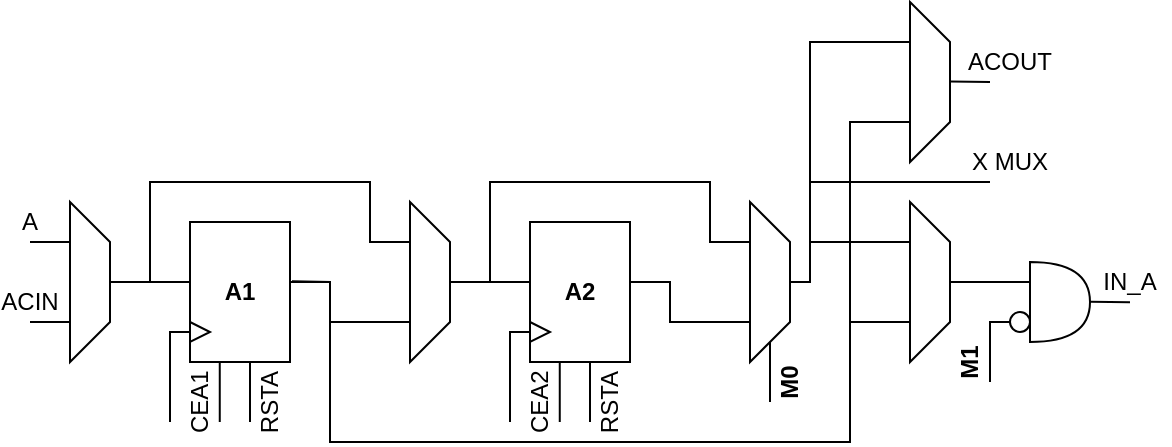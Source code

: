 <mxfile version="13.9.9" type="device" pages="4"><diagram id="0EGLGJ-6xeTNkMCP9QN9" name="A Path"><mxGraphModel dx="1422" dy="822" grid="1" gridSize="10" guides="1" tooltips="1" connect="1" arrows="1" fold="1" page="1" pageScale="1" pageWidth="1654" pageHeight="1169" math="0" shadow="0"><root><mxCell id="YcyTxkhr4SSMEfFT0MmI-0"/><mxCell id="YcyTxkhr4SSMEfFT0MmI-1" parent="YcyTxkhr4SSMEfFT0MmI-0"/><mxCell id="PxpenzFUT7rPmwKeaKAV-1" value="" style="shape=trapezoid;perimeter=trapezoidPerimeter;whiteSpace=wrap;html=1;fixedSize=1;direction=south;" parent="YcyTxkhr4SSMEfFT0MmI-1" vertex="1"><mxGeometry x="200" y="150" width="20" height="80" as="geometry"/></mxCell><mxCell id="PxpenzFUT7rPmwKeaKAV-2" value="" style="endArrow=none;html=1;entryX=0.25;entryY=1;entryDx=0;entryDy=0;" parent="YcyTxkhr4SSMEfFT0MmI-1" target="PxpenzFUT7rPmwKeaKAV-1" edge="1"><mxGeometry x="180.0" y="150" width="50" height="50" as="geometry"><mxPoint x="180.0" y="170" as="sourcePoint"/><mxPoint x="160" y="170" as="targetPoint"/></mxGeometry></mxCell><mxCell id="PxpenzFUT7rPmwKeaKAV-3" value="" style="endArrow=none;html=1;entryX=0.75;entryY=1;entryDx=0;entryDy=0;" parent="YcyTxkhr4SSMEfFT0MmI-1" target="PxpenzFUT7rPmwKeaKAV-1" edge="1"><mxGeometry x="180.0" y="150" width="50" height="50" as="geometry"><mxPoint x="180.0" y="210" as="sourcePoint"/><mxPoint x="160" y="200" as="targetPoint"/></mxGeometry></mxCell><mxCell id="PxpenzFUT7rPmwKeaKAV-5" value="" style="endArrow=none;html=1;rounded=0;" parent="YcyTxkhr4SSMEfFT0MmI-1" edge="1"><mxGeometry width="50" height="50" relative="1" as="geometry"><mxPoint x="220" y="190" as="sourcePoint"/><mxPoint x="370" y="170" as="targetPoint"/><Array as="points"><mxPoint x="240" y="190"/><mxPoint x="240" y="140"/><mxPoint x="350" y="140"/><mxPoint x="350" y="170"/></Array></mxGeometry></mxCell><mxCell id="PxpenzFUT7rPmwKeaKAV-6" value="" style="shape=trapezoid;perimeter=trapezoidPerimeter;whiteSpace=wrap;html=1;fixedSize=1;direction=south;" parent="YcyTxkhr4SSMEfFT0MmI-1" vertex="1"><mxGeometry x="540" y="150" width="20" height="80" as="geometry"/></mxCell><mxCell id="PxpenzFUT7rPmwKeaKAV-8" value="" style="endArrow=none;html=1;rounded=0;" parent="YcyTxkhr4SSMEfFT0MmI-1" edge="1"><mxGeometry width="50" height="50" relative="1" as="geometry"><mxPoint x="390" y="190" as="sourcePoint"/><mxPoint x="540" y="170" as="targetPoint"/><Array as="points"><mxPoint x="410" y="190"/><mxPoint x="410" y="140"/><mxPoint x="520" y="140"/><mxPoint x="520" y="170"/></Array></mxGeometry></mxCell><mxCell id="PxpenzFUT7rPmwKeaKAV-15" value="" style="shape=trapezoid;perimeter=trapezoidPerimeter;whiteSpace=wrap;html=1;fixedSize=1;direction=south;" parent="YcyTxkhr4SSMEfFT0MmI-1" vertex="1"><mxGeometry x="620" y="150" width="20" height="80" as="geometry"/></mxCell><mxCell id="PxpenzFUT7rPmwKeaKAV-16" value="" style="endArrow=none;html=1;entryX=0.25;entryY=1;entryDx=0;entryDy=0;exitX=0.5;exitY=1;exitDx=0;exitDy=0;rounded=0;" parent="YcyTxkhr4SSMEfFT0MmI-1" target="PxpenzFUT7rPmwKeaKAV-15" edge="1"><mxGeometry x="600.0" y="150" width="50" height="50" as="geometry"><mxPoint x="560" y="190" as="sourcePoint"/><mxPoint x="580" y="170" as="targetPoint"/><Array as="points"><mxPoint x="570" y="190"/><mxPoint x="570" y="170"/></Array></mxGeometry></mxCell><mxCell id="PxpenzFUT7rPmwKeaKAV-19" value="" style="endArrow=none;html=1;rounded=0;exitX=1.02;exitY=0.424;exitDx=0;exitDy=0;exitPerimeter=0;entryX=0.75;entryY=1;entryDx=0;entryDy=0;" parent="YcyTxkhr4SSMEfFT0MmI-1" source="pw7GaBWFzWuP8ziaD0ep-1" target="PxpenzFUT7rPmwKeaKAV-15" edge="1"><mxGeometry x="290" y="240" width="50" height="50" as="geometry"><mxPoint x="330" y="210" as="sourcePoint"/><mxPoint x="600" y="210" as="targetPoint"/><Array as="points"><mxPoint x="330" y="190"/><mxPoint x="330" y="270"/><mxPoint x="590" y="270"/><mxPoint x="590" y="210"/></Array></mxGeometry></mxCell><mxCell id="PxpenzFUT7rPmwKeaKAV-21" value="A" style="text;html=1;strokeColor=none;fillColor=none;align=center;verticalAlign=middle;whiteSpace=wrap;rounded=0;rotation=0;" parent="YcyTxkhr4SSMEfFT0MmI-1" vertex="1"><mxGeometry x="170" y="150" width="20" height="20" as="geometry"/></mxCell><mxCell id="PxpenzFUT7rPmwKeaKAV-22" value="ACIN" style="text;html=1;strokeColor=none;fillColor=none;align=center;verticalAlign=middle;whiteSpace=wrap;rounded=0;rotation=0;" parent="YcyTxkhr4SSMEfFT0MmI-1" vertex="1"><mxGeometry x="170" y="190" width="20" height="20" as="geometry"/></mxCell><mxCell id="PxpenzFUT7rPmwKeaKAV-39" value="" style="shape=trapezoid;perimeter=trapezoidPerimeter;whiteSpace=wrap;html=1;fixedSize=1;direction=south;" parent="YcyTxkhr4SSMEfFT0MmI-1" vertex="1"><mxGeometry x="620" y="50" width="20" height="80" as="geometry"/></mxCell><mxCell id="PxpenzFUT7rPmwKeaKAV-42" value="" style="endArrow=none;html=1;rounded=0;exitX=0.5;exitY=0;exitDx=0;exitDy=0;" parent="YcyTxkhr4SSMEfFT0MmI-1" source="PxpenzFUT7rPmwKeaKAV-6" edge="1"><mxGeometry x="370" y="50" width="50" height="50" as="geometry"><mxPoint x="570" y="190" as="sourcePoint"/><mxPoint x="570" y="170" as="targetPoint"/><Array as="points"><mxPoint x="570" y="190"/><mxPoint x="570" y="170"/></Array></mxGeometry></mxCell><mxCell id="PxpenzFUT7rPmwKeaKAV-43" value="" style="endArrow=none;html=1;rounded=0;exitX=0.75;exitY=1;exitDx=0;exitDy=0;entryX=1.016;entryY=0.429;entryDx=0;entryDy=0;entryPerimeter=0;" parent="YcyTxkhr4SSMEfFT0MmI-1" source="PxpenzFUT7rPmwKeaKAV-39" target="pw7GaBWFzWuP8ziaD0ep-1" edge="1"><mxGeometry x="360" y="50" width="50" height="50" as="geometry"><mxPoint x="600" y="110" as="sourcePoint"/><mxPoint x="590" y="270" as="targetPoint"/><Array as="points"><mxPoint x="590" y="110"/><mxPoint x="590" y="270"/><mxPoint x="330" y="270"/><mxPoint x="330" y="190"/></Array></mxGeometry></mxCell><mxCell id="PxpenzFUT7rPmwKeaKAV-44" value="" style="endArrow=none;html=1;rounded=0;exitX=0.25;exitY=1;exitDx=0;exitDy=0;entryX=0.5;entryY=1;entryDx=0;entryDy=0;" parent="YcyTxkhr4SSMEfFT0MmI-1" source="PxpenzFUT7rPmwKeaKAV-39" edge="1"><mxGeometry x="350" y="10" width="50" height="50" as="geometry"><mxPoint x="600" y="70" as="sourcePoint"/><mxPoint x="560" y="190" as="targetPoint"/><Array as="points"><mxPoint x="570" y="70"/><mxPoint x="570" y="190"/></Array></mxGeometry></mxCell><mxCell id="PxpenzFUT7rPmwKeaKAV-45" value="" style="endArrow=none;html=1;rounded=0;exitX=0.5;exitY=1;exitDx=0;exitDy=0;" parent="YcyTxkhr4SSMEfFT0MmI-1" edge="1"><mxGeometry x="360" y="50" width="50" height="50" as="geometry"><mxPoint x="560" y="190" as="sourcePoint"/><mxPoint x="660" y="140" as="targetPoint"/><Array as="points"><mxPoint x="570" y="190"/><mxPoint x="570" y="140"/></Array></mxGeometry></mxCell><mxCell id="PxpenzFUT7rPmwKeaKAV-46" value="" style="endArrow=none;html=1;rounded=0;" parent="YcyTxkhr4SSMEfFT0MmI-1" edge="1"><mxGeometry x="430" y="-0.29" width="50" height="50" as="geometry"><mxPoint x="640" y="89.71" as="sourcePoint"/><mxPoint x="660" y="90" as="targetPoint"/></mxGeometry></mxCell><mxCell id="PxpenzFUT7rPmwKeaKAV-47" value="ACOUT" style="text;html=1;strokeColor=none;fillColor=none;align=center;verticalAlign=middle;whiteSpace=wrap;rounded=0;rotation=0;" parent="YcyTxkhr4SSMEfFT0MmI-1" vertex="1"><mxGeometry x="650" y="70" width="40" height="20" as="geometry"/></mxCell><mxCell id="PxpenzFUT7rPmwKeaKAV-48" value="X MUX" style="text;html=1;strokeColor=none;fillColor=none;align=center;verticalAlign=middle;whiteSpace=wrap;rounded=0;rotation=0;" parent="YcyTxkhr4SSMEfFT0MmI-1" vertex="1"><mxGeometry x="650" y="120" width="40" height="20" as="geometry"/></mxCell><mxCell id="y6VWQMwxzcWxm9bmpPvh-0" value="IN_A" style="text;html=1;strokeColor=none;fillColor=none;align=center;verticalAlign=middle;whiteSpace=wrap;rounded=0;rotation=0;" parent="YcyTxkhr4SSMEfFT0MmI-1" vertex="1"><mxGeometry x="710" y="180" width="40" height="20" as="geometry"/></mxCell><mxCell id="y6VWQMwxzcWxm9bmpPvh-1" value="" style="endArrow=none;html=1;rounded=0;entryX=0;entryY=0.25;entryDx=0;entryDy=0;entryPerimeter=0;" parent="YcyTxkhr4SSMEfFT0MmI-1" target="y6VWQMwxzcWxm9bmpPvh-2" edge="1"><mxGeometry x="430" y="100" width="50" height="50" as="geometry"><mxPoint x="640" y="190.0" as="sourcePoint"/><mxPoint x="660" y="190.29" as="targetPoint"/></mxGeometry></mxCell><mxCell id="y6VWQMwxzcWxm9bmpPvh-2" value="" style="shape=or;whiteSpace=wrap;html=1;" parent="YcyTxkhr4SSMEfFT0MmI-1" vertex="1"><mxGeometry x="680" y="180" width="30" height="40" as="geometry"/></mxCell><mxCell id="y6VWQMwxzcWxm9bmpPvh-3" value="" style="ellipse;whiteSpace=wrap;html=1;" parent="YcyTxkhr4SSMEfFT0MmI-1" vertex="1"><mxGeometry x="670" y="205" width="10" height="10" as="geometry"/></mxCell><mxCell id="y6VWQMwxzcWxm9bmpPvh-4" value="" style="endArrow=none;html=1;rounded=0;exitX=0;exitY=0.5;exitDx=0;exitDy=0;" parent="YcyTxkhr4SSMEfFT0MmI-1" source="y6VWQMwxzcWxm9bmpPvh-3" edge="1"><mxGeometry x="440" y="9.71" width="50" height="50" as="geometry"><mxPoint x="660" y="210" as="sourcePoint"/><mxPoint x="660" y="240" as="targetPoint"/><Array as="points"><mxPoint x="660" y="210"/></Array></mxGeometry></mxCell><mxCell id="y6VWQMwxzcWxm9bmpPvh-5" value="" style="endArrow=none;html=1;rounded=0;" parent="YcyTxkhr4SSMEfFT0MmI-1" edge="1"><mxGeometry x="500" y="109.85" width="50" height="50" as="geometry"><mxPoint x="710" y="199.85" as="sourcePoint"/><mxPoint x="730" y="200.14" as="targetPoint"/></mxGeometry></mxCell><mxCell id="y6VWQMwxzcWxm9bmpPvh-6" value="M1" style="text;html=1;strokeColor=none;fillColor=none;align=center;verticalAlign=middle;whiteSpace=wrap;rounded=0;rotation=270;fontStyle=1" parent="YcyTxkhr4SSMEfFT0MmI-1" vertex="1"><mxGeometry x="630" y="220" width="40" height="20" as="geometry"/></mxCell><mxCell id="y6VWQMwxzcWxm9bmpPvh-12" value="" style="group" parent="YcyTxkhr4SSMEfFT0MmI-1" vertex="1" connectable="0"><mxGeometry x="410" y="160" width="90" height="100" as="geometry"/></mxCell><mxCell id="pw7GaBWFzWuP8ziaD0ep-11" value="A2" style="rounded=0;whiteSpace=wrap;html=1;fontStyle=1" parent="y6VWQMwxzcWxm9bmpPvh-12" vertex="1"><mxGeometry x="20" width="50" height="70" as="geometry"/></mxCell><mxCell id="pw7GaBWFzWuP8ziaD0ep-12" value="" style="triangle;whiteSpace=wrap;html=1;" parent="y6VWQMwxzcWxm9bmpPvh-12" vertex="1"><mxGeometry x="20" y="50" width="10" height="10" as="geometry"/></mxCell><mxCell id="pw7GaBWFzWuP8ziaD0ep-13" value="" style="endArrow=none;html=1;" parent="y6VWQMwxzcWxm9bmpPvh-12" edge="1"><mxGeometry width="50" height="50" as="geometry"><mxPoint x="34.88" y="100" as="sourcePoint"/><mxPoint x="34.88" y="70" as="targetPoint"/></mxGeometry></mxCell><mxCell id="pw7GaBWFzWuP8ziaD0ep-14" value="" style="endArrow=none;html=1;" parent="y6VWQMwxzcWxm9bmpPvh-12" edge="1"><mxGeometry width="50" height="50" as="geometry"><mxPoint x="50" y="100" as="sourcePoint"/><mxPoint x="50" y="70" as="targetPoint"/></mxGeometry></mxCell><mxCell id="pw7GaBWFzWuP8ziaD0ep-15" value="CEA2" style="text;html=1;strokeColor=none;fillColor=none;align=center;verticalAlign=middle;whiteSpace=wrap;rounded=0;rotation=270;" parent="y6VWQMwxzcWxm9bmpPvh-12" vertex="1"><mxGeometry x="14.88" y="80" width="20" height="20" as="geometry"/></mxCell><mxCell id="pw7GaBWFzWuP8ziaD0ep-16" value="RSTA" style="text;html=1;strokeColor=none;fillColor=none;align=center;verticalAlign=middle;whiteSpace=wrap;rounded=0;rotation=270;" parent="y6VWQMwxzcWxm9bmpPvh-12" vertex="1"><mxGeometry x="50" y="80" width="20" height="20" as="geometry"/></mxCell><mxCell id="pw7GaBWFzWuP8ziaD0ep-17" value="" style="endArrow=none;html=1;rounded=0;entryX=0;entryY=0;entryDx=0;entryDy=0;" parent="y6VWQMwxzcWxm9bmpPvh-12" edge="1"><mxGeometry width="50" height="50" as="geometry"><mxPoint x="70" y="30" as="sourcePoint"/><mxPoint x="130" y="50" as="targetPoint"/><Array as="points"><mxPoint x="90" y="30"/><mxPoint x="90" y="50"/></Array></mxGeometry></mxCell><mxCell id="pw7GaBWFzWuP8ziaD0ep-18" value="" style="endArrow=none;html=1;exitX=0.5;exitY=0;exitDx=0;exitDy=0;" parent="y6VWQMwxzcWxm9bmpPvh-12" source="bGNebRHgSop4BZ8Odf0B-1" edge="1"><mxGeometry width="50" height="50" as="geometry"><mxPoint y="30" as="sourcePoint"/><mxPoint x="20" y="30" as="targetPoint"/></mxGeometry></mxCell><mxCell id="pw7GaBWFzWuP8ziaD0ep-19" value="" style="endArrow=none;html=1;entryX=0;entryY=0.5;entryDx=0;entryDy=0;rounded=0;" parent="y6VWQMwxzcWxm9bmpPvh-12" target="pw7GaBWFzWuP8ziaD0ep-12" edge="1"><mxGeometry width="50" height="50" as="geometry"><mxPoint x="10" y="100" as="sourcePoint"/><mxPoint x="30" y="40" as="targetPoint"/><Array as="points"><mxPoint x="10" y="55"/></Array></mxGeometry></mxCell><mxCell id="bGNebRHgSop4BZ8Odf0B-1" value="" style="shape=trapezoid;perimeter=trapezoidPerimeter;whiteSpace=wrap;html=1;fixedSize=1;direction=south;" parent="YcyTxkhr4SSMEfFT0MmI-1" vertex="1"><mxGeometry x="370" y="150" width="20" height="80" as="geometry"/></mxCell><mxCell id="pw7GaBWFzWuP8ziaD0ep-1" value="A1" style="rounded=0;whiteSpace=wrap;html=1;fontStyle=1" parent="YcyTxkhr4SSMEfFT0MmI-1" vertex="1"><mxGeometry x="260" y="160" width="50" height="70" as="geometry"/></mxCell><mxCell id="pw7GaBWFzWuP8ziaD0ep-2" value="" style="triangle;whiteSpace=wrap;html=1;" parent="YcyTxkhr4SSMEfFT0MmI-1" vertex="1"><mxGeometry x="260" y="210" width="10" height="10" as="geometry"/></mxCell><mxCell id="pw7GaBWFzWuP8ziaD0ep-3" value="" style="endArrow=none;html=1;" parent="YcyTxkhr4SSMEfFT0MmI-1" edge="1"><mxGeometry x="240" y="160" width="50" height="50" as="geometry"><mxPoint x="274.88" y="260" as="sourcePoint"/><mxPoint x="274.88" y="230" as="targetPoint"/></mxGeometry></mxCell><mxCell id="pw7GaBWFzWuP8ziaD0ep-4" value="" style="endArrow=none;html=1;" parent="YcyTxkhr4SSMEfFT0MmI-1" edge="1"><mxGeometry x="240" y="160" width="50" height="50" as="geometry"><mxPoint x="290" y="260" as="sourcePoint"/><mxPoint x="290" y="230" as="targetPoint"/></mxGeometry></mxCell><mxCell id="pw7GaBWFzWuP8ziaD0ep-5" value="CEA1" style="text;html=1;strokeColor=none;fillColor=none;align=center;verticalAlign=middle;whiteSpace=wrap;rounded=0;rotation=270;" parent="YcyTxkhr4SSMEfFT0MmI-1" vertex="1"><mxGeometry x="254.88" y="240" width="20" height="20" as="geometry"/></mxCell><mxCell id="pw7GaBWFzWuP8ziaD0ep-6" value="RSTA" style="text;html=1;strokeColor=none;fillColor=none;align=center;verticalAlign=middle;whiteSpace=wrap;rounded=0;rotation=270;" parent="YcyTxkhr4SSMEfFT0MmI-1" vertex="1"><mxGeometry x="290" y="240" width="20" height="20" as="geometry"/></mxCell><mxCell id="pw7GaBWFzWuP8ziaD0ep-7" value="" style="endArrow=none;html=1;rounded=0;" parent="YcyTxkhr4SSMEfFT0MmI-1" edge="1"><mxGeometry x="240" y="160" width="50" height="50" as="geometry"><mxPoint x="310" y="190" as="sourcePoint"/><mxPoint x="370" y="210" as="targetPoint"/><Array as="points"><mxPoint x="330" y="190"/><mxPoint x="330" y="210"/></Array></mxGeometry></mxCell><mxCell id="pw7GaBWFzWuP8ziaD0ep-8" value="" style="endArrow=none;html=1;exitX=0.5;exitY=0;exitDx=0;exitDy=0;" parent="YcyTxkhr4SSMEfFT0MmI-1" source="PxpenzFUT7rPmwKeaKAV-1" edge="1"><mxGeometry x="240" y="160" width="50" height="50" as="geometry"><mxPoint x="240" y="190" as="sourcePoint"/><mxPoint x="260" y="190" as="targetPoint"/></mxGeometry></mxCell><mxCell id="pw7GaBWFzWuP8ziaD0ep-9" value="" style="endArrow=none;html=1;entryX=0;entryY=0.5;entryDx=0;entryDy=0;rounded=0;" parent="YcyTxkhr4SSMEfFT0MmI-1" target="pw7GaBWFzWuP8ziaD0ep-2" edge="1"><mxGeometry x="240" y="160" width="50" height="50" as="geometry"><mxPoint x="250" y="260" as="sourcePoint"/><mxPoint x="270" y="200" as="targetPoint"/><Array as="points"><mxPoint x="250" y="215"/></Array></mxGeometry></mxCell><mxCell id="VRKKFyVn9WSu1zG1kyKh-1" value="&lt;b&gt;M0&lt;/b&gt;" style="text;html=1;strokeColor=none;fillColor=none;align=center;verticalAlign=middle;whiteSpace=wrap;rounded=0;rotation=270;" parent="YcyTxkhr4SSMEfFT0MmI-1" vertex="1"><mxGeometry x="540" y="230" width="40" height="20" as="geometry"/></mxCell><mxCell id="VRKKFyVn9WSu1zG1kyKh-2" value="" style="endArrow=none;html=1;strokeColor=#000000;fontSize=15;entryX=1;entryY=0.5;entryDx=0;entryDy=0;" parent="YcyTxkhr4SSMEfFT0MmI-1" target="PxpenzFUT7rPmwKeaKAV-6" edge="1"><mxGeometry width="50" height="50" relative="1" as="geometry"><mxPoint x="550" y="250" as="sourcePoint"/><mxPoint x="500" y="280" as="targetPoint"/></mxGeometry></mxCell></root></mxGraphModel></diagram><diagram id="SBH1a-XmuUILoqupuPs_" name="D Reg"><mxGraphModel dx="1422" dy="822" grid="1" gridSize="10" guides="1" tooltips="1" connect="1" arrows="1" fold="1" page="1" pageScale="1" pageWidth="1654" pageHeight="1169" math="0" shadow="0"><root><mxCell id="sXXxfpUkX9KCqNmdIZTY-0"/><mxCell id="sXXxfpUkX9KCqNmdIZTY-1" parent="sXXxfpUkX9KCqNmdIZTY-0"/><mxCell id="0RsaKSfBqDwXwdbkBNge-0" value="D" style="rounded=0;whiteSpace=wrap;html=1;fontStyle=1" parent="sXXxfpUkX9KCqNmdIZTY-1" vertex="1"><mxGeometry x="260" y="310" width="50" height="70" as="geometry"/></mxCell><mxCell id="0RsaKSfBqDwXwdbkBNge-1" value="" style="triangle;whiteSpace=wrap;html=1;" parent="sXXxfpUkX9KCqNmdIZTY-1" vertex="1"><mxGeometry x="260" y="360" width="10" height="10" as="geometry"/></mxCell><mxCell id="0RsaKSfBqDwXwdbkBNge-2" value="" style="endArrow=none;html=1;" parent="sXXxfpUkX9KCqNmdIZTY-1" edge="1"><mxGeometry x="240" y="310" width="50" height="50" as="geometry"><mxPoint x="274.88" y="410" as="sourcePoint"/><mxPoint x="274.88" y="380" as="targetPoint"/></mxGeometry></mxCell><mxCell id="0RsaKSfBqDwXwdbkBNge-3" value="" style="endArrow=none;html=1;" parent="sXXxfpUkX9KCqNmdIZTY-1" edge="1"><mxGeometry x="240" y="310" width="50" height="50" as="geometry"><mxPoint x="290" y="410" as="sourcePoint"/><mxPoint x="290" y="380" as="targetPoint"/></mxGeometry></mxCell><mxCell id="0RsaKSfBqDwXwdbkBNge-4" value="CED" style="text;html=1;strokeColor=none;fillColor=none;align=center;verticalAlign=middle;whiteSpace=wrap;rounded=0;rotation=270;" parent="sXXxfpUkX9KCqNmdIZTY-1" vertex="1"><mxGeometry x="254.88" y="390" width="20" height="20" as="geometry"/></mxCell><mxCell id="0RsaKSfBqDwXwdbkBNge-5" value="RSTD" style="text;html=1;strokeColor=none;fillColor=none;align=center;verticalAlign=middle;whiteSpace=wrap;rounded=0;rotation=270;" parent="sXXxfpUkX9KCqNmdIZTY-1" vertex="1"><mxGeometry x="290" y="390" width="20" height="20" as="geometry"/></mxCell><mxCell id="0RsaKSfBqDwXwdbkBNge-6" value="" style="endArrow=none;html=1;" parent="sXXxfpUkX9KCqNmdIZTY-1" edge="1"><mxGeometry x="240" y="310" width="50" height="50" as="geometry"><mxPoint x="240" y="340.0" as="sourcePoint"/><mxPoint x="260" y="340.0" as="targetPoint"/></mxGeometry></mxCell><mxCell id="0RsaKSfBqDwXwdbkBNge-7" value="" style="endArrow=none;html=1;entryX=0;entryY=0.5;entryDx=0;entryDy=0;rounded=0;" parent="sXXxfpUkX9KCqNmdIZTY-1" target="0RsaKSfBqDwXwdbkBNge-1" edge="1"><mxGeometry x="240" y="310" width="50" height="50" as="geometry"><mxPoint x="250" y="410" as="sourcePoint"/><mxPoint x="270" y="350" as="targetPoint"/><Array as="points"><mxPoint x="250" y="365"/></Array></mxGeometry></mxCell><mxCell id="0RsaKSfBqDwXwdbkBNge-10" value="" style="endArrow=none;html=1;entryX=0.75;entryY=1;entryDx=0;entryDy=0;" parent="sXXxfpUkX9KCqNmdIZTY-1" edge="1"><mxGeometry x="240" y="310" width="50" height="50" as="geometry"><mxPoint x="310" y="340.0" as="sourcePoint"/><mxPoint x="350" y="340" as="targetPoint"/></mxGeometry></mxCell><mxCell id="0RsaKSfBqDwXwdbkBNge-11" value="" style="endArrow=none;html=1;" parent="sXXxfpUkX9KCqNmdIZTY-1" edge="1"><mxGeometry x="180.0" y="300" width="50" height="50" as="geometry"><mxPoint x="220" y="339.86" as="sourcePoint"/><mxPoint x="240" y="339.86" as="targetPoint"/></mxGeometry></mxCell><mxCell id="0RsaKSfBqDwXwdbkBNge-12" value="" style="endArrow=none;html=1;rounded=0;entryX=0.25;entryY=1;entryDx=0;entryDy=0;" parent="sXXxfpUkX9KCqNmdIZTY-1" edge="1"><mxGeometry width="50" height="50" relative="1" as="geometry"><mxPoint x="220" y="340" as="sourcePoint"/><mxPoint x="350" y="300" as="targetPoint"/><Array as="points"><mxPoint x="240" y="340"/><mxPoint x="240" y="290"/><mxPoint x="330" y="290"/><mxPoint x="330" y="300"/></Array></mxGeometry></mxCell><mxCell id="rmQ-CUrg5U31afXXBxoi-0" value="" style="endArrow=none;html=1;rounded=0;entryX=0.5;entryY=1;entryDx=0;entryDy=0;" parent="sXXxfpUkX9KCqNmdIZTY-1" target="3R3R-Z6WmdjyB9ruK3Gc-4" edge="1"><mxGeometry x="370" y="349.6" width="50" height="50" as="geometry"><mxPoint x="440" y="379.6" as="sourcePoint"/><mxPoint x="460" y="379.6" as="targetPoint"/><Array as="points"><mxPoint x="490" y="380"/></Array></mxGeometry></mxCell><mxCell id="NHp2lc9wKiDkoiH5GJ1k-7" value="AD" style="rounded=0;whiteSpace=wrap;html=1;fontStyle=1" parent="sXXxfpUkX9KCqNmdIZTY-1" vertex="1"><mxGeometry x="550" y="280" width="50" height="70" as="geometry"/></mxCell><mxCell id="NHp2lc9wKiDkoiH5GJ1k-8" value="" style="triangle;whiteSpace=wrap;html=1;" parent="sXXxfpUkX9KCqNmdIZTY-1" vertex="1"><mxGeometry x="550" y="330" width="10" height="10" as="geometry"/></mxCell><mxCell id="NHp2lc9wKiDkoiH5GJ1k-9" value="" style="endArrow=none;html=1;" parent="sXXxfpUkX9KCqNmdIZTY-1" edge="1"><mxGeometry x="530" y="280" width="50" height="50" as="geometry"><mxPoint x="564.88" y="380.0" as="sourcePoint"/><mxPoint x="564.88" y="350.0" as="targetPoint"/></mxGeometry></mxCell><mxCell id="NHp2lc9wKiDkoiH5GJ1k-10" value="" style="endArrow=none;html=1;" parent="sXXxfpUkX9KCqNmdIZTY-1" edge="1"><mxGeometry x="530" y="280" width="50" height="50" as="geometry"><mxPoint x="580" y="380.0" as="sourcePoint"/><mxPoint x="580" y="350.0" as="targetPoint"/></mxGeometry></mxCell><mxCell id="NHp2lc9wKiDkoiH5GJ1k-11" value="CEAD" style="text;html=1;strokeColor=none;fillColor=none;align=center;verticalAlign=middle;whiteSpace=wrap;rounded=0;rotation=270;" parent="sXXxfpUkX9KCqNmdIZTY-1" vertex="1"><mxGeometry x="544.88" y="360" width="20" height="20" as="geometry"/></mxCell><mxCell id="NHp2lc9wKiDkoiH5GJ1k-12" value="RSTD" style="text;html=1;strokeColor=none;fillColor=none;align=center;verticalAlign=middle;whiteSpace=wrap;rounded=0;rotation=270;" parent="sXXxfpUkX9KCqNmdIZTY-1" vertex="1"><mxGeometry x="580" y="360" width="20" height="20" as="geometry"/></mxCell><mxCell id="NHp2lc9wKiDkoiH5GJ1k-13" value="" style="endArrow=none;html=1;entryX=0;entryY=0.5;entryDx=0;entryDy=0;rounded=0;" parent="sXXxfpUkX9KCqNmdIZTY-1" target="NHp2lc9wKiDkoiH5GJ1k-8" edge="1"><mxGeometry x="530" y="280" width="50" height="50" as="geometry"><mxPoint x="540" y="380.0" as="sourcePoint"/><mxPoint x="560" y="320" as="targetPoint"/><Array as="points"><mxPoint x="540" y="335"/></Array></mxGeometry></mxCell><mxCell id="NHp2lc9wKiDkoiH5GJ1k-14" value="" style="shape=trapezoid;perimeter=trapezoidPerimeter;whiteSpace=wrap;html=1;fixedSize=1;direction=south;" parent="sXXxfpUkX9KCqNmdIZTY-1" vertex="1"><mxGeometry x="350" y="280" width="20" height="80" as="geometry"/></mxCell><mxCell id="3R3R-Z6WmdjyB9ruK3Gc-0" value="" style="shape=or;whiteSpace=wrap;html=1;" parent="sXXxfpUkX9KCqNmdIZTY-1" vertex="1"><mxGeometry x="410" y="320" width="30" height="40" as="geometry"/></mxCell><mxCell id="3R3R-Z6WmdjyB9ruK3Gc-1" value="" style="endArrow=none;html=1;rounded=0;exitX=0.5;exitY=0;exitDx=0;exitDy=0;entryX=0;entryY=0.25;entryDx=0;entryDy=0;entryPerimeter=0;" parent="sXXxfpUkX9KCqNmdIZTY-1" source="NHp2lc9wKiDkoiH5GJ1k-14" target="3R3R-Z6WmdjyB9ruK3Gc-0" edge="1"><mxGeometry x="360" y="50" width="50" height="50" as="geometry"><mxPoint x="430" y="80" as="sourcePoint"/><mxPoint x="450" y="80" as="targetPoint"/><Array as="points"><mxPoint x="390" y="320"/><mxPoint x="390" y="330"/></Array></mxGeometry></mxCell><mxCell id="3R3R-Z6WmdjyB9ruK3Gc-2" value="" style="endArrow=none;html=1;rounded=0;entryX=0;entryY=0.75;entryDx=0;entryDy=0;entryPerimeter=0;" parent="sXXxfpUkX9KCqNmdIZTY-1" target="3R3R-Z6WmdjyB9ruK3Gc-0" edge="1"><mxGeometry x="360" y="50" width="50" height="50" as="geometry"><mxPoint x="400" y="380" as="sourcePoint"/><mxPoint x="450" y="80" as="targetPoint"/><Array as="points"><mxPoint x="400" y="350"/></Array></mxGeometry></mxCell><mxCell id="3R3R-Z6WmdjyB9ruK3Gc-3" value="" style="endArrow=none;html=1;rounded=0;entryX=0;entryY=1;entryDx=0;entryDy=0;" parent="sXXxfpUkX9KCqNmdIZTY-1" target="3R3R-Z6WmdjyB9ruK3Gc-4" edge="1"><mxGeometry x="370" y="60" width="50" height="50" as="geometry"><mxPoint x="460" y="340" as="sourcePoint"/><mxPoint x="470" y="330" as="targetPoint"/><Array as="points"><mxPoint x="460" y="340"/></Array></mxGeometry></mxCell><mxCell id="3R3R-Z6WmdjyB9ruK3Gc-4" value="" style="ellipse;whiteSpace=wrap;html=1;aspect=fixed;" parent="sXXxfpUkX9KCqNmdIZTY-1" vertex="1"><mxGeometry x="470" y="290" width="40" height="40" as="geometry"/></mxCell><mxCell id="3R3R-Z6WmdjyB9ruK3Gc-5" value="" style="endArrow=none;html=1;strokeColor=#000000;" parent="sXXxfpUkX9KCqNmdIZTY-1" edge="1"><mxGeometry width="50" height="50" relative="1" as="geometry"><mxPoint x="480" y="320" as="sourcePoint"/><mxPoint x="500" y="300" as="targetPoint"/></mxGeometry></mxCell><mxCell id="3R3R-Z6WmdjyB9ruK3Gc-6" value="+" style="text;html=1;strokeColor=none;fillColor=none;align=center;verticalAlign=middle;whiteSpace=wrap;rounded=0;fontStyle=1;fontSize=15;" parent="sXXxfpUkX9KCqNmdIZTY-1" vertex="1"><mxGeometry x="478" y="298" width="10" height="10" as="geometry"/></mxCell><mxCell id="3R3R-Z6WmdjyB9ruK3Gc-7" value="-" style="text;html=1;strokeColor=none;fillColor=none;align=center;verticalAlign=middle;whiteSpace=wrap;rounded=0;fontStyle=1;fontSize=15;" parent="sXXxfpUkX9KCqNmdIZTY-1" vertex="1"><mxGeometry x="490" y="310" width="10" height="10" as="geometry"/></mxCell><mxCell id="cccmx0V88jngIlatgxhL-0" value="" style="shape=trapezoid;perimeter=trapezoidPerimeter;whiteSpace=wrap;html=1;fixedSize=1;direction=south;" parent="sXXxfpUkX9KCqNmdIZTY-1" vertex="1"><mxGeometry x="640" y="250" width="20" height="80" as="geometry"/></mxCell><mxCell id="cccmx0V88jngIlatgxhL-1" value="" style="endArrow=none;html=1;rounded=0;entryX=1;entryY=0.5;entryDx=0;entryDy=0;" parent="sXXxfpUkX9KCqNmdIZTY-1" edge="1"><mxGeometry x="460" y="59.52" width="50" height="50" as="geometry"><mxPoint x="640" y="309.52" as="sourcePoint"/><mxPoint x="600" y="309.52" as="targetPoint"/><Array as="points"><mxPoint x="640" y="309.52"/></Array></mxGeometry></mxCell><mxCell id="cccmx0V88jngIlatgxhL-2" value="" style="endArrow=none;html=1;rounded=0;entryX=0;entryY=0;entryDx=0;entryDy=0;" parent="sXXxfpUkX9KCqNmdIZTY-1" target="3R3R-Z6WmdjyB9ruK3Gc-4" edge="1"><mxGeometry x="450" y="20" width="50" height="50" as="geometry"><mxPoint x="440" y="220" as="sourcePoint"/><mxPoint x="460" y="260" as="targetPoint"/><Array as="points"><mxPoint x="460" y="220"/><mxPoint x="460" y="280"/></Array></mxGeometry></mxCell><mxCell id="cccmx0V88jngIlatgxhL-3" value="" style="endArrow=none;html=1;rounded=0;entryX=0.25;entryY=1;entryDx=0;entryDy=0;" parent="sXXxfpUkX9KCqNmdIZTY-1" target="cccmx0V88jngIlatgxhL-5" edge="1"><mxGeometry x="360" y="10" width="50" height="50" as="geometry"><mxPoint x="440" y="220" as="sourcePoint"/><mxPoint x="650" y="220" as="targetPoint"/></mxGeometry></mxCell><mxCell id="cccmx0V88jngIlatgxhL-5" value="" style="shape=trapezoid;perimeter=trapezoidPerimeter;whiteSpace=wrap;html=1;fixedSize=1;direction=south;" parent="sXXxfpUkX9KCqNmdIZTY-1" vertex="1"><mxGeometry x="690" y="200" width="20" height="80" as="geometry"/></mxCell><mxCell id="cccmx0V88jngIlatgxhL-6" value="" style="endArrow=none;html=1;rounded=0;entryX=0.5;entryY=0;entryDx=0;entryDy=0;" parent="sXXxfpUkX9KCqNmdIZTY-1" target="cccmx0V88jngIlatgxhL-0" edge="1"><mxGeometry x="380" y="20" width="50" height="50" as="geometry"><mxPoint x="690" y="260" as="sourcePoint"/><mxPoint x="480.0" y="230" as="targetPoint"/><Array as="points"><mxPoint x="680" y="260"/><mxPoint x="680" y="290"/></Array></mxGeometry></mxCell><mxCell id="cccmx0V88jngIlatgxhL-7" value="" style="endArrow=none;html=1;rounded=0;" parent="sXXxfpUkX9KCqNmdIZTY-1" edge="1"><mxGeometry x="640" y="209.8" width="50" height="50" as="geometry"><mxPoint x="710" y="239.8" as="sourcePoint"/><mxPoint x="730" y="239.8" as="targetPoint"/></mxGeometry></mxCell><mxCell id="a4_XXcLoPjFry-vN7iJe-0" value="IN_A" style="text;html=1;strokeColor=none;fillColor=none;align=center;verticalAlign=middle;whiteSpace=wrap;rounded=0;rotation=0;" parent="sXXxfpUkX9KCqNmdIZTY-1" vertex="1"><mxGeometry x="330" y="220" width="40" height="20" as="geometry"/></mxCell><mxCell id="O9GEKc_SN46iiNNYzZD6-0" value="" style="endArrow=none;html=1;rounded=0;entryX=0.25;entryY=1;entryDx=0;entryDy=0;" parent="sXXxfpUkX9KCqNmdIZTY-1" edge="1"><mxGeometry width="50" height="50" relative="1" as="geometry"><mxPoint x="510" y="310" as="sourcePoint"/><mxPoint x="640" y="270" as="targetPoint"/><Array as="points"><mxPoint x="530" y="310"/><mxPoint x="530" y="260"/><mxPoint x="620" y="260"/><mxPoint x="620" y="270"/></Array></mxGeometry></mxCell><mxCell id="O9GEKc_SN46iiNNYzZD6-1" value="" style="endArrow=none;html=1;rounded=0;entryX=1;entryY=0.5;entryDx=0;entryDy=0;" parent="sXXxfpUkX9KCqNmdIZTY-1" edge="1"><mxGeometry x="370" y="60.0" width="50" height="50" as="geometry"><mxPoint x="550" y="310.0" as="sourcePoint"/><mxPoint x="510" y="310.0" as="targetPoint"/><Array as="points"><mxPoint x="550" y="310"/></Array></mxGeometry></mxCell><mxCell id="O9GEKc_SN46iiNNYzZD6-2" value="" style="endArrow=none;html=1;rounded=0;entryX=0;entryY=0.75;entryDx=0;entryDy=0;entryPerimeter=0;" parent="sXXxfpUkX9KCqNmdIZTY-1" edge="1"><mxGeometry x="410" y="40" width="50" height="50" as="geometry"><mxPoint x="440" y="340" as="sourcePoint"/><mxPoint x="460" y="340" as="targetPoint"/></mxGeometry></mxCell><mxCell id="O9GEKc_SN46iiNNYzZD6-3" value="" style="endArrow=none;html=1;strokeColor=#000000;fontSize=15;exitX=0.25;exitY=1;exitDx=0;exitDy=0;entryX=0.5;entryY=0;entryDx=0;entryDy=0;" parent="sXXxfpUkX9KCqNmdIZTY-1" source="cccmx0V88jngIlatgxhL-5" target="cccmx0V88jngIlatgxhL-5" edge="1"><mxGeometry width="50" height="50" relative="1" as="geometry"><mxPoint x="700" y="400" as="sourcePoint"/><mxPoint x="750" y="350" as="targetPoint"/></mxGeometry></mxCell></root></mxGraphModel></diagram><diagram id="vBEsbrg54XgY_ibry5eL" name="B REG"><mxGraphModel dx="1422" dy="822" grid="1" gridSize="10" guides="1" tooltips="1" connect="1" arrows="1" fold="1" page="1" pageScale="1" pageWidth="1654" pageHeight="1169" math="0" shadow="0"><root><mxCell id="N0__-obIWkvyRqnMR0sc-0"/><mxCell id="N0__-obIWkvyRqnMR0sc-1" parent="N0__-obIWkvyRqnMR0sc-0"/><mxCell id="49Abc6ctDADb73Lplq9s-0" value="" style="shape=trapezoid;perimeter=trapezoidPerimeter;whiteSpace=wrap;html=1;fixedSize=1;direction=south;" parent="N0__-obIWkvyRqnMR0sc-1" vertex="1"><mxGeometry x="200" y="150" width="20" height="80" as="geometry"/></mxCell><mxCell id="49Abc6ctDADb73Lplq9s-1" value="" style="endArrow=none;html=1;entryX=0.25;entryY=1;entryDx=0;entryDy=0;" parent="N0__-obIWkvyRqnMR0sc-1" target="49Abc6ctDADb73Lplq9s-0" edge="1"><mxGeometry x="180.0" y="150" width="50" height="50" as="geometry"><mxPoint x="180" y="170" as="sourcePoint"/><mxPoint x="160" y="170" as="targetPoint"/></mxGeometry></mxCell><mxCell id="49Abc6ctDADb73Lplq9s-2" value="" style="endArrow=none;html=1;entryX=0.75;entryY=1;entryDx=0;entryDy=0;" parent="N0__-obIWkvyRqnMR0sc-1" target="49Abc6ctDADb73Lplq9s-0" edge="1"><mxGeometry x="180.0" y="150" width="50" height="50" as="geometry"><mxPoint x="180" y="210.0" as="sourcePoint"/><mxPoint x="160" y="200" as="targetPoint"/></mxGeometry></mxCell><mxCell id="49Abc6ctDADb73Lplq9s-3" value="" style="endArrow=none;html=1;rounded=0;" parent="N0__-obIWkvyRqnMR0sc-1" edge="1"><mxGeometry width="50" height="50" relative="1" as="geometry"><mxPoint x="220" y="190.0" as="sourcePoint"/><mxPoint x="370" y="170" as="targetPoint"/><Array as="points"><mxPoint x="240" y="190"/><mxPoint x="240" y="140"/><mxPoint x="350" y="140"/><mxPoint x="350" y="170"/></Array></mxGeometry></mxCell><mxCell id="49Abc6ctDADb73Lplq9s-4" value="" style="shape=trapezoid;perimeter=trapezoidPerimeter;whiteSpace=wrap;html=1;fixedSize=1;direction=south;" parent="N0__-obIWkvyRqnMR0sc-1" vertex="1"><mxGeometry x="540" y="150" width="20" height="80" as="geometry"/></mxCell><mxCell id="49Abc6ctDADb73Lplq9s-5" value="" style="endArrow=none;html=1;rounded=0;" parent="N0__-obIWkvyRqnMR0sc-1" edge="1"><mxGeometry width="50" height="50" relative="1" as="geometry"><mxPoint x="390" y="190.0" as="sourcePoint"/><mxPoint x="540" y="170" as="targetPoint"/><Array as="points"><mxPoint x="410" y="190"/><mxPoint x="410" y="140"/><mxPoint x="520" y="140"/><mxPoint x="520" y="170"/></Array></mxGeometry></mxCell><mxCell id="49Abc6ctDADb73Lplq9s-6" value="" style="shape=trapezoid;perimeter=trapezoidPerimeter;whiteSpace=wrap;html=1;fixedSize=1;direction=south;" parent="N0__-obIWkvyRqnMR0sc-1" vertex="1"><mxGeometry x="620" y="150" width="20" height="80" as="geometry"/></mxCell><mxCell id="49Abc6ctDADb73Lplq9s-7" value="" style="endArrow=none;html=1;entryX=0.25;entryY=1;entryDx=0;entryDy=0;exitX=0.5;exitY=1;exitDx=0;exitDy=0;rounded=0;" parent="N0__-obIWkvyRqnMR0sc-1" source="49Abc6ctDADb73Lplq9s-26" target="49Abc6ctDADb73Lplq9s-6" edge="1"><mxGeometry x="600.0" y="150" width="50" height="50" as="geometry"><mxPoint x="570" y="170" as="sourcePoint"/><mxPoint x="580" y="170" as="targetPoint"/><Array as="points"><mxPoint x="570" y="190"/><mxPoint x="570" y="170"/></Array></mxGeometry></mxCell><mxCell id="49Abc6ctDADb73Lplq9s-8" value="" style="endArrow=none;html=1;rounded=0;exitX=1.02;exitY=0.424;exitDx=0;exitDy=0;exitPerimeter=0;entryX=0.75;entryY=1;entryDx=0;entryDy=0;" parent="N0__-obIWkvyRqnMR0sc-1" source="49Abc6ctDADb73Lplq9s-38" target="49Abc6ctDADb73Lplq9s-6" edge="1"><mxGeometry x="290" y="240" width="50" height="50" as="geometry"><mxPoint x="330" y="210" as="sourcePoint"/><mxPoint x="600" y="210" as="targetPoint"/><Array as="points"><mxPoint x="330" y="190"/><mxPoint x="330" y="270"/><mxPoint x="590" y="270"/><mxPoint x="590" y="210"/></Array></mxGeometry></mxCell><mxCell id="49Abc6ctDADb73Lplq9s-9" value="B" style="text;html=1;strokeColor=none;fillColor=none;align=center;verticalAlign=middle;whiteSpace=wrap;rounded=0;rotation=0;" parent="N0__-obIWkvyRqnMR0sc-1" vertex="1"><mxGeometry x="170" y="150" width="20" height="20" as="geometry"/></mxCell><mxCell id="49Abc6ctDADb73Lplq9s-10" value="BCIN" style="text;html=1;strokeColor=none;fillColor=none;align=center;verticalAlign=middle;whiteSpace=wrap;rounded=0;rotation=0;" parent="N0__-obIWkvyRqnMR0sc-1" vertex="1"><mxGeometry x="160" y="190" width="30" height="20" as="geometry"/></mxCell><mxCell id="49Abc6ctDADb73Lplq9s-11" value="" style="shape=trapezoid;perimeter=trapezoidPerimeter;whiteSpace=wrap;html=1;fixedSize=1;direction=south;" parent="N0__-obIWkvyRqnMR0sc-1" vertex="1"><mxGeometry x="620" y="50" width="20" height="80" as="geometry"/></mxCell><mxCell id="49Abc6ctDADb73Lplq9s-12" value="" style="endArrow=none;html=1;rounded=0;exitX=0.5;exitY=0;exitDx=0;exitDy=0;" parent="N0__-obIWkvyRqnMR0sc-1" source="49Abc6ctDADb73Lplq9s-4" edge="1"><mxGeometry x="370" y="50" width="50" height="50" as="geometry"><mxPoint x="570" y="190" as="sourcePoint"/><mxPoint x="570" y="170" as="targetPoint"/><Array as="points"><mxPoint x="570" y="190"/><mxPoint x="570" y="170"/></Array></mxGeometry></mxCell><mxCell id="49Abc6ctDADb73Lplq9s-13" value="" style="endArrow=none;html=1;rounded=0;exitX=0.75;exitY=1;exitDx=0;exitDy=0;entryX=1.016;entryY=0.429;entryDx=0;entryDy=0;entryPerimeter=0;" parent="N0__-obIWkvyRqnMR0sc-1" source="49Abc6ctDADb73Lplq9s-11" target="49Abc6ctDADb73Lplq9s-38" edge="1"><mxGeometry x="360" y="50" width="50" height="50" as="geometry"><mxPoint x="600" y="110" as="sourcePoint"/><mxPoint x="590" y="270" as="targetPoint"/><Array as="points"><mxPoint x="590" y="110"/><mxPoint x="590" y="270"/><mxPoint x="330" y="270"/><mxPoint x="330" y="190"/></Array></mxGeometry></mxCell><mxCell id="49Abc6ctDADb73Lplq9s-14" value="" style="endArrow=none;html=1;rounded=0;exitX=0.25;exitY=1;exitDx=0;exitDy=0;entryX=0.5;entryY=1;entryDx=0;entryDy=0;" parent="N0__-obIWkvyRqnMR0sc-1" source="49Abc6ctDADb73Lplq9s-11" target="49Abc6ctDADb73Lplq9s-26" edge="1"><mxGeometry x="350" y="10" width="50" height="50" as="geometry"><mxPoint x="600" y="70" as="sourcePoint"/><mxPoint x="570" y="170" as="targetPoint"/><Array as="points"><mxPoint x="570" y="70"/><mxPoint x="570" y="190"/></Array></mxGeometry></mxCell><mxCell id="49Abc6ctDADb73Lplq9s-15" value="" style="endArrow=none;html=1;rounded=0;exitX=0.5;exitY=1;exitDx=0;exitDy=0;" parent="N0__-obIWkvyRqnMR0sc-1" source="49Abc6ctDADb73Lplq9s-26" edge="1"><mxGeometry x="360" y="50" width="50" height="50" as="geometry"><mxPoint x="570" y="140" as="sourcePoint"/><mxPoint x="660" y="140" as="targetPoint"/><Array as="points"><mxPoint x="570" y="190"/><mxPoint x="570" y="140"/></Array></mxGeometry></mxCell><mxCell id="49Abc6ctDADb73Lplq9s-16" value="" style="endArrow=none;html=1;rounded=0;" parent="N0__-obIWkvyRqnMR0sc-1" edge="1"><mxGeometry x="430" y="-0.29" width="50" height="50" as="geometry"><mxPoint x="640" y="89.71" as="sourcePoint"/><mxPoint x="660" y="90" as="targetPoint"/></mxGeometry></mxCell><mxCell id="49Abc6ctDADb73Lplq9s-17" value="BCOUT" style="text;html=1;strokeColor=none;fillColor=none;align=center;verticalAlign=middle;whiteSpace=wrap;rounded=0;rotation=0;" parent="N0__-obIWkvyRqnMR0sc-1" vertex="1"><mxGeometry x="650" y="70" width="40" height="20" as="geometry"/></mxCell><mxCell id="49Abc6ctDADb73Lplq9s-18" value="X MUX" style="text;html=1;strokeColor=none;fillColor=none;align=center;verticalAlign=middle;whiteSpace=wrap;rounded=0;rotation=0;" parent="N0__-obIWkvyRqnMR0sc-1" vertex="1"><mxGeometry x="650" y="120" width="40" height="20" as="geometry"/></mxCell><mxCell id="49Abc6ctDADb73Lplq9s-19" value="IN_B" style="text;html=1;strokeColor=none;fillColor=none;align=center;verticalAlign=middle;whiteSpace=wrap;rounded=0;rotation=0;" parent="N0__-obIWkvyRqnMR0sc-1" vertex="1"><mxGeometry x="650" y="170" width="40" height="20" as="geometry"/></mxCell><mxCell id="49Abc6ctDADb73Lplq9s-20" value="" style="endArrow=none;html=1;rounded=0;entryX=0;entryY=0.25;entryDx=0;entryDy=0;entryPerimeter=0;" parent="N0__-obIWkvyRqnMR0sc-1" edge="1"><mxGeometry x="430" y="100" width="50" height="50" as="geometry"><mxPoint x="640" y="190.0" as="sourcePoint"/><mxPoint x="680" y="190" as="targetPoint"/></mxGeometry></mxCell><mxCell id="49Abc6ctDADb73Lplq9s-26" value="&lt;b&gt;M4&lt;/b&gt;" style="text;html=1;strokeColor=none;fillColor=none;align=center;verticalAlign=middle;whiteSpace=wrap;rounded=0;rotation=270;" parent="N0__-obIWkvyRqnMR0sc-1" vertex="1"><mxGeometry x="530" y="180" width="40" height="20" as="geometry"/></mxCell><mxCell id="49Abc6ctDADb73Lplq9s-27" value="" style="group" parent="N0__-obIWkvyRqnMR0sc-1" vertex="1" connectable="0"><mxGeometry x="410" y="160" width="90" height="100" as="geometry"/></mxCell><mxCell id="49Abc6ctDADb73Lplq9s-28" value="B2" style="rounded=0;whiteSpace=wrap;html=1;fontStyle=1" parent="49Abc6ctDADb73Lplq9s-27" vertex="1"><mxGeometry x="20" width="50" height="70" as="geometry"/></mxCell><mxCell id="49Abc6ctDADb73Lplq9s-29" value="" style="triangle;whiteSpace=wrap;html=1;" parent="49Abc6ctDADb73Lplq9s-27" vertex="1"><mxGeometry x="20" y="50" width="10" height="10" as="geometry"/></mxCell><mxCell id="49Abc6ctDADb73Lplq9s-30" value="" style="endArrow=none;html=1;" parent="49Abc6ctDADb73Lplq9s-27" edge="1"><mxGeometry width="50" height="50" as="geometry"><mxPoint x="34.88" y="100" as="sourcePoint"/><mxPoint x="34.88" y="70" as="targetPoint"/></mxGeometry></mxCell><mxCell id="49Abc6ctDADb73Lplq9s-31" value="" style="endArrow=none;html=1;" parent="49Abc6ctDADb73Lplq9s-27" edge="1"><mxGeometry width="50" height="50" as="geometry"><mxPoint x="50" y="100" as="sourcePoint"/><mxPoint x="50" y="70" as="targetPoint"/></mxGeometry></mxCell><mxCell id="49Abc6ctDADb73Lplq9s-32" value="CEB2" style="text;html=1;strokeColor=none;fillColor=none;align=center;verticalAlign=middle;whiteSpace=wrap;rounded=0;rotation=270;" parent="49Abc6ctDADb73Lplq9s-27" vertex="1"><mxGeometry x="14.88" y="80" width="20" height="20" as="geometry"/></mxCell><mxCell id="49Abc6ctDADb73Lplq9s-33" value="RSTB" style="text;html=1;strokeColor=none;fillColor=none;align=center;verticalAlign=middle;whiteSpace=wrap;rounded=0;rotation=270;" parent="49Abc6ctDADb73Lplq9s-27" vertex="1"><mxGeometry x="50" y="80" width="20" height="20" as="geometry"/></mxCell><mxCell id="49Abc6ctDADb73Lplq9s-34" value="" style="endArrow=none;html=1;rounded=0;entryX=0;entryY=0;entryDx=0;entryDy=0;" parent="49Abc6ctDADb73Lplq9s-27" target="49Abc6ctDADb73Lplq9s-26" edge="1"><mxGeometry width="50" height="50" as="geometry"><mxPoint x="70" y="30" as="sourcePoint"/><mxPoint x="110" y="50" as="targetPoint"/><Array as="points"><mxPoint x="90" y="30"/><mxPoint x="90" y="50"/></Array></mxGeometry></mxCell><mxCell id="49Abc6ctDADb73Lplq9s-35" value="" style="endArrow=none;html=1;exitX=0.5;exitY=0;exitDx=0;exitDy=0;" parent="49Abc6ctDADb73Lplq9s-27" source="49Abc6ctDADb73Lplq9s-37" edge="1"><mxGeometry width="50" height="50" as="geometry"><mxPoint y="30" as="sourcePoint"/><mxPoint x="20" y="30" as="targetPoint"/></mxGeometry></mxCell><mxCell id="49Abc6ctDADb73Lplq9s-36" value="" style="endArrow=none;html=1;entryX=0;entryY=0.5;entryDx=0;entryDy=0;rounded=0;" parent="49Abc6ctDADb73Lplq9s-27" target="49Abc6ctDADb73Lplq9s-29" edge="1"><mxGeometry width="50" height="50" as="geometry"><mxPoint x="10" y="100" as="sourcePoint"/><mxPoint x="30" y="40" as="targetPoint"/><Array as="points"><mxPoint x="10" y="55"/></Array></mxGeometry></mxCell><mxCell id="49Abc6ctDADb73Lplq9s-37" value="" style="shape=trapezoid;perimeter=trapezoidPerimeter;whiteSpace=wrap;html=1;fixedSize=1;direction=south;" parent="N0__-obIWkvyRqnMR0sc-1" vertex="1"><mxGeometry x="370" y="150" width="20" height="80" as="geometry"/></mxCell><mxCell id="49Abc6ctDADb73Lplq9s-38" value="B1" style="rounded=0;whiteSpace=wrap;html=1;fontStyle=1" parent="N0__-obIWkvyRqnMR0sc-1" vertex="1"><mxGeometry x="260" y="160" width="50" height="70" as="geometry"/></mxCell><mxCell id="49Abc6ctDADb73Lplq9s-39" value="" style="triangle;whiteSpace=wrap;html=1;" parent="N0__-obIWkvyRqnMR0sc-1" vertex="1"><mxGeometry x="260" y="210" width="10" height="10" as="geometry"/></mxCell><mxCell id="49Abc6ctDADb73Lplq9s-40" value="" style="endArrow=none;html=1;" parent="N0__-obIWkvyRqnMR0sc-1" edge="1"><mxGeometry x="240" y="160" width="50" height="50" as="geometry"><mxPoint x="274.88" y="260.0" as="sourcePoint"/><mxPoint x="274.88" y="230.0" as="targetPoint"/></mxGeometry></mxCell><mxCell id="49Abc6ctDADb73Lplq9s-41" value="" style="endArrow=none;html=1;" parent="N0__-obIWkvyRqnMR0sc-1" edge="1"><mxGeometry x="240" y="160" width="50" height="50" as="geometry"><mxPoint x="290" y="260.0" as="sourcePoint"/><mxPoint x="290" y="230.0" as="targetPoint"/></mxGeometry></mxCell><mxCell id="49Abc6ctDADb73Lplq9s-42" value="CEB1" style="text;html=1;strokeColor=none;fillColor=none;align=center;verticalAlign=middle;whiteSpace=wrap;rounded=0;rotation=270;" parent="N0__-obIWkvyRqnMR0sc-1" vertex="1"><mxGeometry x="254.88" y="240" width="20" height="20" as="geometry"/></mxCell><mxCell id="49Abc6ctDADb73Lplq9s-43" value="RSTB" style="text;html=1;strokeColor=none;fillColor=none;align=center;verticalAlign=middle;whiteSpace=wrap;rounded=0;rotation=270;" parent="N0__-obIWkvyRqnMR0sc-1" vertex="1"><mxGeometry x="290" y="240" width="20" height="20" as="geometry"/></mxCell><mxCell id="49Abc6ctDADb73Lplq9s-44" value="" style="endArrow=none;html=1;rounded=0;" parent="N0__-obIWkvyRqnMR0sc-1" edge="1"><mxGeometry x="240" y="160" width="50" height="50" as="geometry"><mxPoint x="310" y="190.0" as="sourcePoint"/><mxPoint x="370" y="210.0" as="targetPoint"/><Array as="points"><mxPoint x="330" y="190"/><mxPoint x="330" y="210"/></Array></mxGeometry></mxCell><mxCell id="49Abc6ctDADb73Lplq9s-45" value="" style="endArrow=none;html=1;exitX=0.5;exitY=0;exitDx=0;exitDy=0;" parent="N0__-obIWkvyRqnMR0sc-1" source="49Abc6ctDADb73Lplq9s-0" edge="1"><mxGeometry x="240" y="160" width="50" height="50" as="geometry"><mxPoint x="240" y="190" as="sourcePoint"/><mxPoint x="260" y="190.0" as="targetPoint"/></mxGeometry></mxCell><mxCell id="49Abc6ctDADb73Lplq9s-46" value="" style="endArrow=none;html=1;entryX=0;entryY=0.5;entryDx=0;entryDy=0;rounded=0;" parent="N0__-obIWkvyRqnMR0sc-1" target="49Abc6ctDADb73Lplq9s-39" edge="1"><mxGeometry x="240" y="160" width="50" height="50" as="geometry"><mxPoint x="250" y="260.0" as="sourcePoint"/><mxPoint x="270" y="200" as="targetPoint"/><Array as="points"><mxPoint x="250" y="215"/></Array></mxGeometry></mxCell></root></mxGraphModel></diagram><diagram id="4aq-TQiarSmtaaDMieb7" name="Page-4"><mxGraphModel dx="677" dy="391" grid="1" gridSize="10" guides="1" tooltips="1" connect="1" arrows="1" fold="1" page="1" pageScale="1" pageWidth="1654" pageHeight="1169" math="0" shadow="0"><root><mxCell id="AWMhqvZlhgltcAyooKIK-0"/><mxCell id="AWMhqvZlhgltcAyooKIK-1" parent="AWMhqvZlhgltcAyooKIK-0"/><mxCell id="eYxkkw-08dhxmkrciFxZ-0" value="X" style="ellipse;whiteSpace=wrap;html=1;aspect=fixed;" parent="AWMhqvZlhgltcAyooKIK-1" vertex="1"><mxGeometry x="600" y="200" width="40" height="40" as="geometry"/></mxCell><mxCell id="0_FaxLzYIp0dvGEXwxWs-0" value="" style="endArrow=none;html=1;rounded=0;entryX=0;entryY=1;entryDx=0;entryDy=0;" parent="AWMhqvZlhgltcAyooKIK-1" edge="1"><mxGeometry x="500" y="-30" width="50" height="50" as="geometry"><mxPoint x="590" y="250" as="sourcePoint"/><mxPoint x="605.858" y="234.142" as="targetPoint"/><Array as="points"><mxPoint x="540" y="250"/><mxPoint x="590" y="250"/></Array></mxGeometry></mxCell><mxCell id="0_FaxLzYIp0dvGEXwxWs-1" value="" style="endArrow=none;html=1;rounded=0;entryX=0;entryY=0;entryDx=0;entryDy=0;" parent="AWMhqvZlhgltcAyooKIK-1" edge="1"><mxGeometry x="580" y="-70" width="50" height="50" as="geometry"><mxPoint x="540" y="190" as="sourcePoint"/><mxPoint x="605.858" y="205.858" as="targetPoint"/><Array as="points"><mxPoint x="590" y="190"/></Array></mxGeometry></mxCell><mxCell id="0k6UBilWpHRggo_TjNqx-0" value="M" style="rounded=0;whiteSpace=wrap;html=1;fontStyle=1" parent="AWMhqvZlhgltcAyooKIK-1" vertex="1"><mxGeometry x="660" y="190" width="50" height="70" as="geometry"/></mxCell><mxCell id="0k6UBilWpHRggo_TjNqx-1" value="" style="triangle;whiteSpace=wrap;html=1;" parent="AWMhqvZlhgltcAyooKIK-1" vertex="1"><mxGeometry x="660" y="240" width="10" height="10" as="geometry"/></mxCell><mxCell id="0k6UBilWpHRggo_TjNqx-2" value="" style="endArrow=none;html=1;" parent="AWMhqvZlhgltcAyooKIK-1" edge="1"><mxGeometry x="640" y="190" width="50" height="50" as="geometry"><mxPoint x="674.88" y="290" as="sourcePoint"/><mxPoint x="674.88" y="260" as="targetPoint"/></mxGeometry></mxCell><mxCell id="0k6UBilWpHRggo_TjNqx-3" value="" style="endArrow=none;html=1;" parent="AWMhqvZlhgltcAyooKIK-1" edge="1"><mxGeometry x="640" y="190" width="50" height="50" as="geometry"><mxPoint x="690" y="290" as="sourcePoint"/><mxPoint x="690" y="260" as="targetPoint"/></mxGeometry></mxCell><mxCell id="0k6UBilWpHRggo_TjNqx-4" value="CED" style="text;html=1;strokeColor=none;fillColor=none;align=center;verticalAlign=middle;whiteSpace=wrap;rounded=0;rotation=270;" parent="AWMhqvZlhgltcAyooKIK-1" vertex="1"><mxGeometry x="654.88" y="270" width="20" height="20" as="geometry"/></mxCell><mxCell id="0k6UBilWpHRggo_TjNqx-5" value="RSTD" style="text;html=1;strokeColor=none;fillColor=none;align=center;verticalAlign=middle;whiteSpace=wrap;rounded=0;rotation=270;" parent="AWMhqvZlhgltcAyooKIK-1" vertex="1"><mxGeometry x="690" y="270" width="20" height="20" as="geometry"/></mxCell><mxCell id="0k6UBilWpHRggo_TjNqx-6" value="" style="endArrow=none;html=1;" parent="AWMhqvZlhgltcAyooKIK-1" edge="1"><mxGeometry x="640" y="190" width="50" height="50" as="geometry"><mxPoint x="640" y="220.0" as="sourcePoint"/><mxPoint x="660" y="220.0" as="targetPoint"/></mxGeometry></mxCell><mxCell id="0k6UBilWpHRggo_TjNqx-7" value="" style="endArrow=none;html=1;entryX=0;entryY=0.5;entryDx=0;entryDy=0;rounded=0;" parent="AWMhqvZlhgltcAyooKIK-1" target="0k6UBilWpHRggo_TjNqx-1" edge="1"><mxGeometry x="640" y="190" width="50" height="50" as="geometry"><mxPoint x="650" y="290" as="sourcePoint"/><mxPoint x="670" y="230" as="targetPoint"/><Array as="points"><mxPoint x="650" y="245"/></Array></mxGeometry></mxCell><mxCell id="LMqlOwGj0_NiwqQPKS4i-0" value="C" style="rounded=0;whiteSpace=wrap;html=1;fontStyle=1" parent="AWMhqvZlhgltcAyooKIK-1" vertex="1"><mxGeometry x="500" y="320" width="50" height="70" as="geometry"/></mxCell><mxCell id="LMqlOwGj0_NiwqQPKS4i-1" value="" style="triangle;whiteSpace=wrap;html=1;" parent="AWMhqvZlhgltcAyooKIK-1" vertex="1"><mxGeometry x="500" y="370" width="10" height="10" as="geometry"/></mxCell><mxCell id="LMqlOwGj0_NiwqQPKS4i-2" value="" style="endArrow=none;html=1;" parent="AWMhqvZlhgltcAyooKIK-1" edge="1"><mxGeometry x="480" y="320" width="50" height="50" as="geometry"><mxPoint x="514.88" y="420" as="sourcePoint"/><mxPoint x="514.88" y="390" as="targetPoint"/></mxGeometry></mxCell><mxCell id="LMqlOwGj0_NiwqQPKS4i-3" value="" style="endArrow=none;html=1;" parent="AWMhqvZlhgltcAyooKIK-1" edge="1"><mxGeometry x="480" y="320" width="50" height="50" as="geometry"><mxPoint x="530" y="420" as="sourcePoint"/><mxPoint x="530" y="390" as="targetPoint"/></mxGeometry></mxCell><mxCell id="LMqlOwGj0_NiwqQPKS4i-4" value="CEC" style="text;html=1;strokeColor=none;fillColor=none;align=center;verticalAlign=middle;whiteSpace=wrap;rounded=0;rotation=270;" parent="AWMhqvZlhgltcAyooKIK-1" vertex="1"><mxGeometry x="494.88" y="400" width="20" height="20" as="geometry"/></mxCell><mxCell id="LMqlOwGj0_NiwqQPKS4i-5" value="RSTC" style="text;html=1;strokeColor=none;fillColor=none;align=center;verticalAlign=middle;whiteSpace=wrap;rounded=0;rotation=270;" parent="AWMhqvZlhgltcAyooKIK-1" vertex="1"><mxGeometry x="530" y="400" width="20" height="20" as="geometry"/></mxCell><mxCell id="LMqlOwGj0_NiwqQPKS4i-6" value="" style="endArrow=none;html=1;" parent="AWMhqvZlhgltcAyooKIK-1" edge="1"><mxGeometry x="480" y="320" width="50" height="50" as="geometry"><mxPoint x="480" y="350.0" as="sourcePoint"/><mxPoint x="500" y="350.0" as="targetPoint"/></mxGeometry></mxCell><mxCell id="LMqlOwGj0_NiwqQPKS4i-7" value="" style="endArrow=none;html=1;entryX=0;entryY=0.5;entryDx=0;entryDy=0;rounded=0;" parent="AWMhqvZlhgltcAyooKIK-1" target="LMqlOwGj0_NiwqQPKS4i-1" edge="1"><mxGeometry x="480" y="320" width="50" height="50" as="geometry"><mxPoint x="490" y="420" as="sourcePoint"/><mxPoint x="510" y="360" as="targetPoint"/><Array as="points"><mxPoint x="490" y="375"/></Array></mxGeometry></mxCell><mxCell id="LMqlOwGj0_NiwqQPKS4i-8" value="" style="endArrow=none;html=1;entryX=0.75;entryY=1;entryDx=0;entryDy=0;" parent="AWMhqvZlhgltcAyooKIK-1" edge="1"><mxGeometry x="480" y="320" width="50" height="50" as="geometry"><mxPoint x="550" y="350.0" as="sourcePoint"/><mxPoint x="590" y="350" as="targetPoint"/></mxGeometry></mxCell><mxCell id="LMqlOwGj0_NiwqQPKS4i-9" value="" style="endArrow=none;html=1;" parent="AWMhqvZlhgltcAyooKIK-1" edge="1"><mxGeometry x="420.0" y="310" width="50" height="50" as="geometry"><mxPoint x="460" y="349.86" as="sourcePoint"/><mxPoint x="480" y="349.86" as="targetPoint"/></mxGeometry></mxCell><mxCell id="LMqlOwGj0_NiwqQPKS4i-10" value="" style="endArrow=none;html=1;rounded=0;entryX=0.25;entryY=1;entryDx=0;entryDy=0;" parent="AWMhqvZlhgltcAyooKIK-1" edge="1"><mxGeometry width="50" height="50" relative="1" as="geometry"><mxPoint x="360" y="280" as="sourcePoint"/><mxPoint x="490" y="240" as="targetPoint"/><Array as="points"><mxPoint x="380" y="280"/><mxPoint x="380" y="230"/><mxPoint x="470" y="230"/><mxPoint x="470" y="240"/></Array></mxGeometry></mxCell><mxCell id="LMqlOwGj0_NiwqQPKS4i-11" value="" style="shape=trapezoid;perimeter=trapezoidPerimeter;whiteSpace=wrap;html=1;fixedSize=1;direction=south;" parent="AWMhqvZlhgltcAyooKIK-1" vertex="1"><mxGeometry x="590" y="290" width="20" height="80" as="geometry"/></mxCell><mxCell id="07B75auAep_XE9P4bi08-0" value="" style="endArrow=none;html=1;rounded=0;" parent="AWMhqvZlhgltcAyooKIK-1" edge="1"><mxGeometry x="400" y="239.8" width="50" height="50" as="geometry"><mxPoint x="610" y="329.8" as="sourcePoint"/><mxPoint x="630" y="330.09" as="targetPoint"/></mxGeometry></mxCell><mxCell id="vUwkSTZ1wohFNYxpt7me-9" style="edgeStyle=orthogonalEdgeStyle;rounded=0;orthogonalLoop=1;jettySize=auto;html=1;exitX=0.5;exitY=0;exitDx=0;exitDy=0;entryX=0.5;entryY=0;entryDx=0;entryDy=0;fontSize=28;endArrow=none;endFill=0;" edge="1" parent="AWMhqvZlhgltcAyooKIK-1" source="R8Wo0eX6ew1hIGLTkU_F-0" target="vUwkSTZ1wohFNYxpt7me-5"><mxGeometry relative="1" as="geometry"><Array as="points"><mxPoint x="880" y="280"/><mxPoint x="880" y="180"/><mxPoint x="1100" y="180"/></Array></mxGeometry></mxCell><mxCell id="R8Wo0eX6ew1hIGLTkU_F-0" value="" style="shape=trapezoid;perimeter=trapezoidPerimeter;whiteSpace=wrap;html=1;fixedSize=1;direction=south;" vertex="1" parent="AWMhqvZlhgltcAyooKIK-1"><mxGeometry x="840" y="200" width="20" height="160" as="geometry"/></mxCell><mxCell id="vUwkSTZ1wohFNYxpt7me-7" style="edgeStyle=orthogonalEdgeStyle;rounded=0;orthogonalLoop=1;jettySize=auto;html=1;exitX=0.5;exitY=0;exitDx=0;exitDy=0;entryX=0.5;entryY=1;entryDx=0;entryDy=0;fontSize=28;endArrow=none;endFill=0;" edge="1" parent="AWMhqvZlhgltcAyooKIK-1" source="vUwkSTZ1wohFNYxpt7me-3" target="vUwkSTZ1wohFNYxpt7me-5"><mxGeometry relative="1" as="geometry"><Array as="points"><mxPoint x="980" y="280"/><mxPoint x="980" y="380"/><mxPoint x="1100" y="380"/></Array></mxGeometry></mxCell><mxCell id="vUwkSTZ1wohFNYxpt7me-3" value="" style="shape=trapezoid;perimeter=trapezoidPerimeter;whiteSpace=wrap;html=1;fixedSize=1;direction=south;" vertex="1" parent="AWMhqvZlhgltcAyooKIK-1"><mxGeometry x="940" y="200" width="20" height="160" as="geometry"/></mxCell><mxCell id="vUwkSTZ1wohFNYxpt7me-6" style="edgeStyle=orthogonalEdgeStyle;rounded=0;orthogonalLoop=1;jettySize=auto;html=1;exitX=0.5;exitY=0;exitDx=0;exitDy=0;fontSize=28;endArrow=none;endFill=0;" edge="1" parent="AWMhqvZlhgltcAyooKIK-1" source="vUwkSTZ1wohFNYxpt7me-4" target="vUwkSTZ1wohFNYxpt7me-5"><mxGeometry relative="1" as="geometry"/></mxCell><mxCell id="vUwkSTZ1wohFNYxpt7me-4" value="" style="shape=trapezoid;perimeter=trapezoidPerimeter;whiteSpace=wrap;html=1;fixedSize=1;direction=south;" vertex="1" parent="AWMhqvZlhgltcAyooKIK-1"><mxGeometry x="1040" y="200" width="20" height="160" as="geometry"/></mxCell><mxCell id="vUwkSTZ1wohFNYxpt7me-5" value="+" style="ellipse;whiteSpace=wrap;html=1;aspect=fixed;fontSize=28;" vertex="1" parent="AWMhqvZlhgltcAyooKIK-1"><mxGeometry x="1080" y="260" width="40" height="40" as="geometry"/></mxCell><mxCell id="vUwkSTZ1wohFNYxpt7me-19" value="P" style="rounded=0;whiteSpace=wrap;html=1;fontStyle=1" vertex="1" parent="AWMhqvZlhgltcAyooKIK-1"><mxGeometry x="1160" y="250" width="50" height="70" as="geometry"/></mxCell><mxCell id="vUwkSTZ1wohFNYxpt7me-20" value="" style="triangle;whiteSpace=wrap;html=1;" vertex="1" parent="AWMhqvZlhgltcAyooKIK-1"><mxGeometry x="1160" y="300" width="10" height="10" as="geometry"/></mxCell><mxCell id="vUwkSTZ1wohFNYxpt7me-21" value="" style="endArrow=none;html=1;" edge="1" parent="AWMhqvZlhgltcAyooKIK-1"><mxGeometry x="1140" y="250" width="50" height="50" as="geometry"><mxPoint x="1174.88" y="350.0" as="sourcePoint"/><mxPoint x="1174.88" y="320.0" as="targetPoint"/></mxGeometry></mxCell><mxCell id="vUwkSTZ1wohFNYxpt7me-22" value="" style="endArrow=none;html=1;" edge="1" parent="AWMhqvZlhgltcAyooKIK-1"><mxGeometry x="1140" y="250" width="50" height="50" as="geometry"><mxPoint x="1190" y="350.0" as="sourcePoint"/><mxPoint x="1190" y="320.0" as="targetPoint"/></mxGeometry></mxCell><mxCell id="vUwkSTZ1wohFNYxpt7me-23" value="CEP" style="text;html=1;strokeColor=none;fillColor=none;align=center;verticalAlign=middle;whiteSpace=wrap;rounded=0;rotation=270;" vertex="1" parent="AWMhqvZlhgltcAyooKIK-1"><mxGeometry x="1154.88" y="330" width="20" height="20" as="geometry"/></mxCell><mxCell id="vUwkSTZ1wohFNYxpt7me-24" value="RSTP" style="text;html=1;strokeColor=none;fillColor=none;align=center;verticalAlign=middle;whiteSpace=wrap;rounded=0;rotation=270;" vertex="1" parent="AWMhqvZlhgltcAyooKIK-1"><mxGeometry x="1190" y="330" width="20" height="20" as="geometry"/></mxCell><mxCell id="vUwkSTZ1wohFNYxpt7me-25" value="" style="endArrow=none;html=1;entryX=0;entryY=0.5;entryDx=0;entryDy=0;rounded=0;" edge="1" parent="AWMhqvZlhgltcAyooKIK-1" target="vUwkSTZ1wohFNYxpt7me-20"><mxGeometry x="1140" y="250" width="50" height="50" as="geometry"><mxPoint x="1150" y="350.0" as="sourcePoint"/><mxPoint x="1170" y="290" as="targetPoint"/><Array as="points"><mxPoint x="1150" y="305"/></Array></mxGeometry></mxCell><mxCell id="vUwkSTZ1wohFNYxpt7me-36" value="" style="endArrow=none;html=1;entryX=0.75;entryY=1;entryDx=0;entryDy=0;" edge="1" parent="AWMhqvZlhgltcAyooKIK-1"><mxGeometry x="1140" y="249.83" width="50" height="50" as="geometry"><mxPoint x="1210" y="279.83" as="sourcePoint"/><mxPoint x="1250" y="279.83" as="targetPoint"/></mxGeometry></mxCell><mxCell id="vUwkSTZ1wohFNYxpt7me-38" value="" style="endArrow=none;html=1;entryX=0.75;entryY=1;entryDx=0;entryDy=0;" edge="1" parent="AWMhqvZlhgltcAyooKIK-1"><mxGeometry x="1050" y="249.83" width="50" height="50" as="geometry"><mxPoint x="1120" y="279.83" as="sourcePoint"/><mxPoint x="1160" y="279.83" as="targetPoint"/></mxGeometry></mxCell><mxCell id="vUwkSTZ1wohFNYxpt7me-39" value="" style="endArrow=none;dashed=1;html=1;dashPattern=1 3;strokeWidth=2;fontSize=28;rounded=0;" edge="1" parent="AWMhqvZlhgltcAyooKIK-1"><mxGeometry width="50" height="50" relative="1" as="geometry"><mxPoint x="830" y="231" as="sourcePoint"/><mxPoint x="1280" y="260" as="targetPoint"/><Array as="points"><mxPoint x="830" y="231"/><mxPoint x="830" y="170"/><mxPoint x="1280" y="170"/></Array></mxGeometry></mxCell><mxCell id="vUwkSTZ1wohFNYxpt7me-41" value="" style="shape=trapezoid;perimeter=trapezoidPerimeter;whiteSpace=wrap;html=1;fixedSize=1;direction=south;" vertex="1" parent="AWMhqvZlhgltcAyooKIK-1"><mxGeometry x="1250" y="220" width="20" height="80" as="geometry"/></mxCell></root></mxGraphModel></diagram></mxfile>